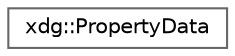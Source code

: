 digraph "Graphical Class Hierarchy"
{
 // LATEX_PDF_SIZE
  bgcolor="transparent";
  edge [fontname=Helvetica,fontsize=10,labelfontname=Helvetica,labelfontsize=10];
  node [fontname=Helvetica,fontsize=10,shape=box,height=0.2,width=0.4];
  rankdir="LR";
  Node0 [id="Node000000",label="xdg::PropertyData",height=0.2,width=0.4,color="grey40", fillcolor="white", style="filled",URL="$structxdg_1_1PropertyData.html",tooltip=" "];
}
